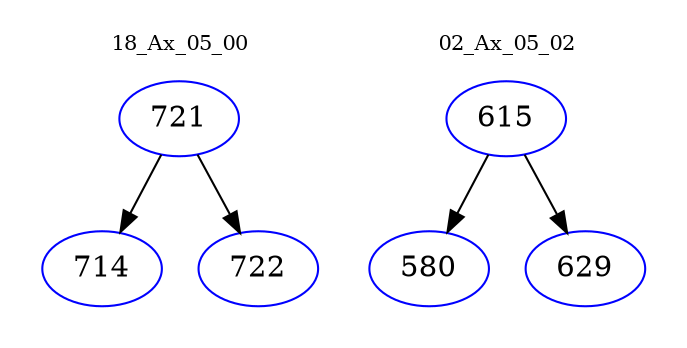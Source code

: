 digraph{
subgraph cluster_0 {
color = white
label = "18_Ax_05_00";
fontsize=10;
T0_721 [label="721", color="blue"]
T0_721 -> T0_714 [color="black"]
T0_714 [label="714", color="blue"]
T0_721 -> T0_722 [color="black"]
T0_722 [label="722", color="blue"]
}
subgraph cluster_1 {
color = white
label = "02_Ax_05_02";
fontsize=10;
T1_615 [label="615", color="blue"]
T1_615 -> T1_580 [color="black"]
T1_580 [label="580", color="blue"]
T1_615 -> T1_629 [color="black"]
T1_629 [label="629", color="blue"]
}
}
